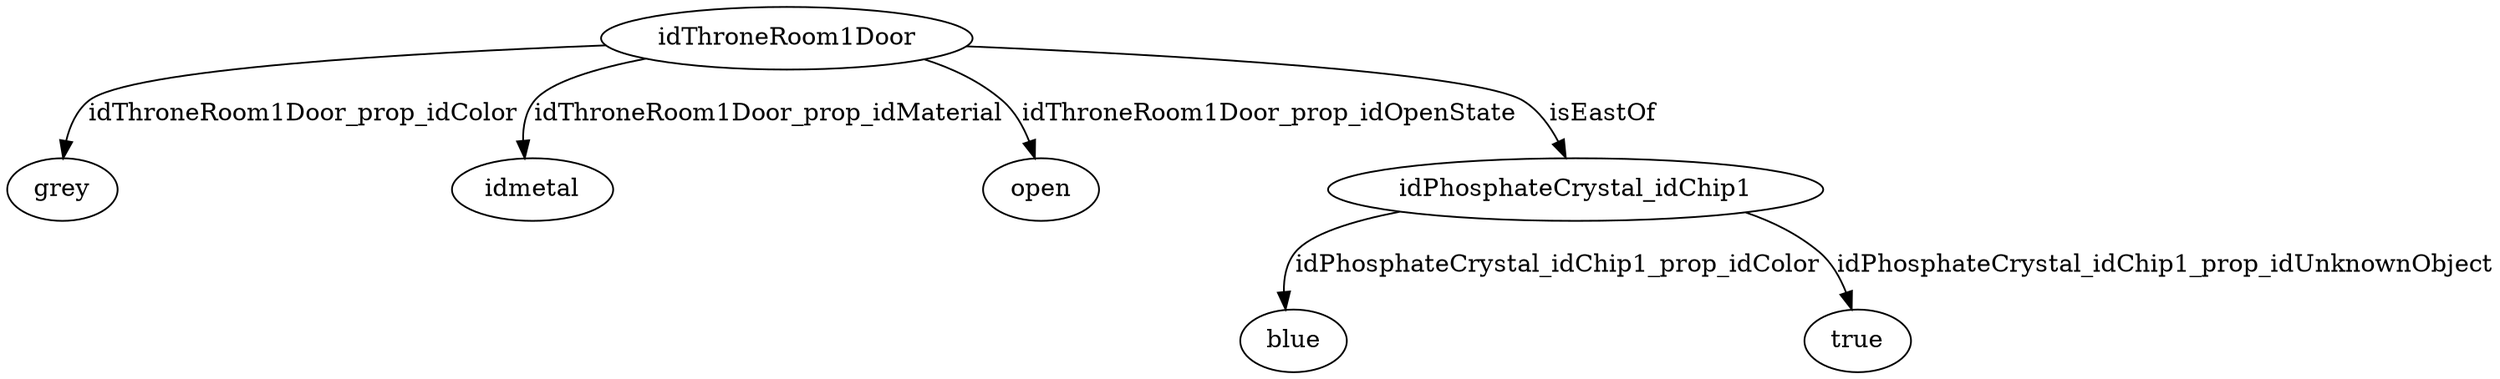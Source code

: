 strict digraph  {
idThroneRoom1Door [node_type=entity_node, root=root];
grey;
idmetal;
open;
idPhosphateCrystal_idChip1;
blue;
true;
idThroneRoom1Door -> grey  [edge_type=property, label=idThroneRoom1Door_prop_idColor];
idThroneRoom1Door -> idmetal  [edge_type=property, label=idThroneRoom1Door_prop_idMaterial];
idThroneRoom1Door -> open  [edge_type=property, label=idThroneRoom1Door_prop_idOpenState];
idThroneRoom1Door -> idPhosphateCrystal_idChip1  [edge_type=relationship, label=isEastOf];
idPhosphateCrystal_idChip1 -> blue  [edge_type=property, label=idPhosphateCrystal_idChip1_prop_idColor];
idPhosphateCrystal_idChip1 -> true  [edge_type=property, label=idPhosphateCrystal_idChip1_prop_idUnknownObject];
}
